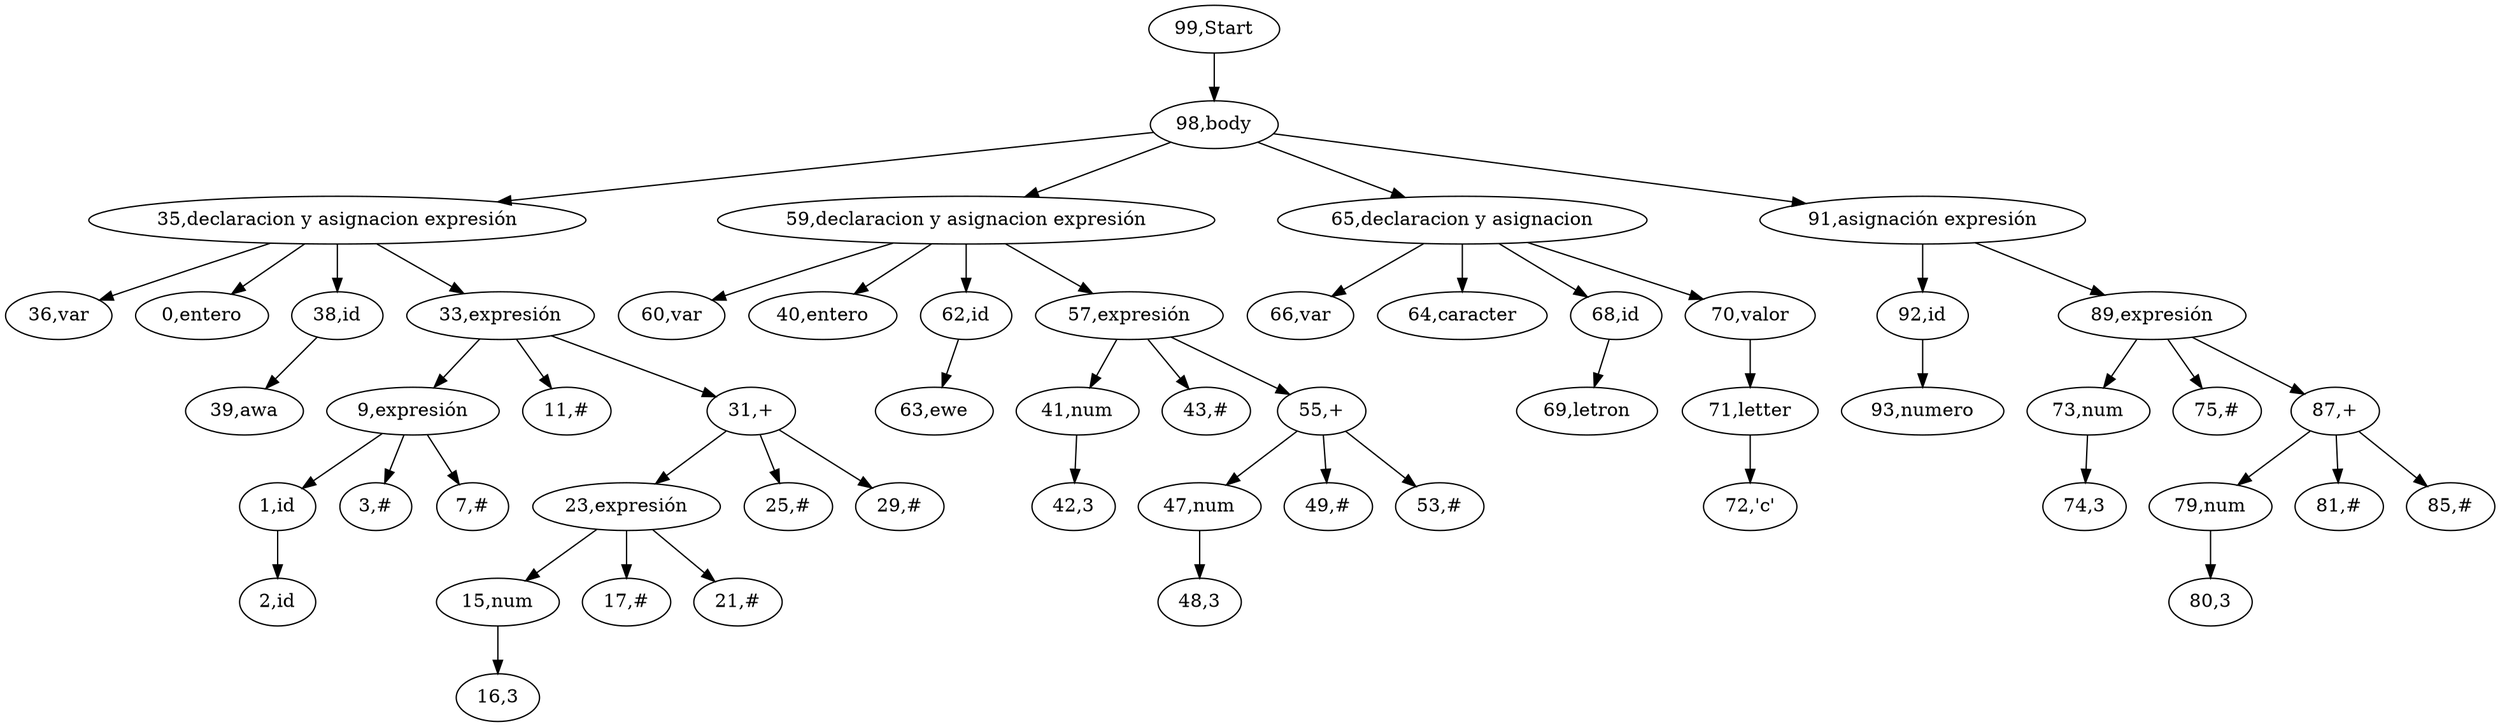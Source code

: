 digraph {
"99,Start" -> "98,body";
"98,body" -> "35,declaracion y asignacion expresión";
"35,declaracion y asignacion expresión" -> "36,var";
"35,declaracion y asignacion expresión" -> "0,entero";
"35,declaracion y asignacion expresión" -> "38,id";
"38,id" -> "39,awa";
"35,declaracion y asignacion expresión" -> "33,expresión";
"33,expresión" -> "9,expresión";
"9,expresión" -> "1,id";
"1,id" -> "2,id";
"9,expresión" -> "3,#";
"9,expresión" -> "7,#";
"33,expresión" -> "11,#";
"33,expresión" -> "31,+";
"31,+" -> "23,expresión";
"23,expresión" -> "15,num";
"15,num" -> "16,3";
"23,expresión" -> "17,#";
"23,expresión" -> "21,#";
"31,+" -> "25,#";
"31,+" -> "29,#";
"98,body" -> "59,declaracion y asignacion expresión";
"59,declaracion y asignacion expresión" -> "60,var";
"59,declaracion y asignacion expresión" -> "40,entero";
"59,declaracion y asignacion expresión" -> "62,id";
"62,id" -> "63,ewe";
"59,declaracion y asignacion expresión" -> "57,expresión";
"57,expresión" -> "41,num";
"41,num" -> "42,3";
"57,expresión" -> "43,#";
"57,expresión" -> "55,+";
"55,+" -> "47,num";
"47,num" -> "48,3";
"55,+" -> "49,#";
"55,+" -> "53,#";
"98,body" -> "65,declaracion y asignacion";
"65,declaracion y asignacion" -> "66,var";
"65,declaracion y asignacion" -> "64,caracter";
"65,declaracion y asignacion" -> "68,id";
"68,id" -> "69,letron";
"65,declaracion y asignacion" -> "70,valor";
"70,valor" -> "71,letter";
"71,letter" -> "72,'c'";
"98,body" -> "91,asignación expresión";
"91,asignación expresión" -> "92,id";
"92,id" -> "93,numero";
"91,asignación expresión" -> "89,expresión";
"89,expresión" -> "73,num";
"73,num" -> "74,3";
"89,expresión" -> "75,#";
"89,expresión" -> "87,+";
"87,+" -> "79,num";
"79,num" -> "80,3";
"87,+" -> "81,#";
"87,+" -> "85,#";

}
